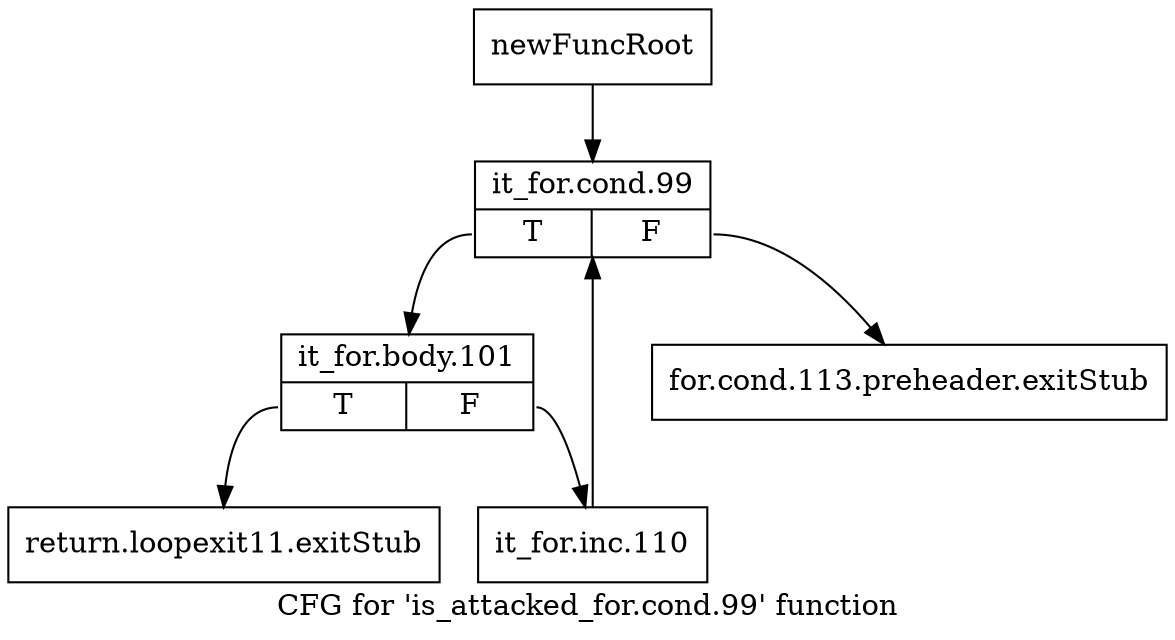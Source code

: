 digraph "CFG for 'is_attacked_for.cond.99' function" {
	label="CFG for 'is_attacked_for.cond.99' function";

	Node0xf95fe0 [shape=record,label="{newFuncRoot}"];
	Node0xf95fe0 -> Node0xf96540;
	Node0xf96030 [shape=record,label="{for.cond.113.preheader.exitStub}"];
	Node0xf96080 [shape=record,label="{return.loopexit11.exitStub}"];
	Node0xf96540 [shape=record,label="{it_for.cond.99|{<s0>T|<s1>F}}"];
	Node0xf96540:s0 -> Node0xf96590;
	Node0xf96540:s1 -> Node0xf96030;
	Node0xf96590 [shape=record,label="{it_for.body.101|{<s0>T|<s1>F}}"];
	Node0xf96590:s0 -> Node0xf96080;
	Node0xf96590:s1 -> Node0xf965e0;
	Node0xf965e0 [shape=record,label="{it_for.inc.110}"];
	Node0xf965e0 -> Node0xf96540;
}
